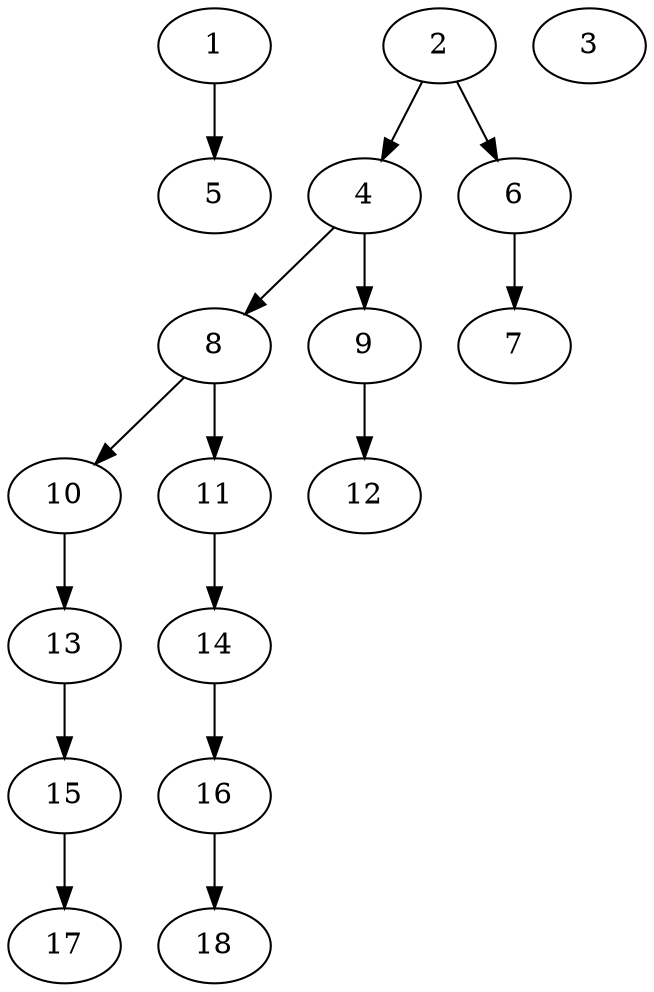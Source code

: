 // DAG (tier=1-easy, mode=compute, n=18, ccr=0.268, fat=0.448, density=0.223, regular=0.701, jump=0.092, mindata=262144, maxdata=2097152)
// DAG automatically generated by daggen at Sun Aug 24 16:33:32 2025
// /home/ermia/Project/Environments/daggen/bin/daggen --dot --ccr 0.268 --fat 0.448 --regular 0.701 --density 0.223 --jump 0.092 --mindata 262144 --maxdata 2097152 -n 18 
digraph G {
  1 [size="998272995136897024", alpha="0.03", expect_size="499136497568448512"]
  1 -> 5 [size ="7990786654208"]
  2 [size="349675483958345728", alpha="0.12", expect_size="174837741979172864"]
  2 -> 4 [size ="3970697265152"]
  2 -> 6 [size ="3970697265152"]
  3 [size="4818659883316007", alpha="0.10", expect_size="2409329941658003"]
  4 [size="1225317796544512000", alpha="0.04", expect_size="612658898272256000"]
  4 -> 8 [size ="9160569651200"]
  4 -> 9 [size ="9160569651200"]
  5 [size="210935434808718", alpha="0.00", expect_size="105467717404359"]
  6 [size="8010756817615323136", alpha="0.05", expect_size="4005378408807661568"]
  6 -> 7 [size ="32028678422528"]
  7 [size="180599732664532992", alpha="0.02", expect_size="90299866332266496"]
  8 [size="417334225601342", alpha="0.09", expect_size="208667112800671"]
  8 -> 10 [size ="811354554368"]
  8 -> 11 [size ="811354554368"]
  9 [size="1987002585632196", alpha="0.10", expect_size="993501292816098"]
  9 -> 12 [size ="4028620603392"]
  10 [size="1650858009676425", alpha="0.05", expect_size="825429004838212"]
  10 -> 13 [size ="32886698803200"]
  11 [size="2003121094723877", alpha="0.11", expect_size="1001560547361938"]
  11 -> 14 [size ="1529486508032"]
  12 [size="10734234433416300", alpha="0.07", expect_size="5367117216708150"]
  13 [size="237774892433408000", alpha="0.03", expect_size="118887446216704000"]
  13 -> 15 [size ="3070440243200"]
  14 [size="4667242141955653632", alpha="0.19", expect_size="2333621070977826816"]
  14 -> 16 [size ="22342419873792"]
  15 [size="402444191965118464", alpha="0.06", expect_size="201222095982559232"]
  15 -> 17 [size ="4360742371328"]
  16 [size="602922811392000000", alpha="0.11", expect_size="301461405696000000"]
  16 -> 18 [size ="5709496320000"]
  17 [size="706156610353238", alpha="0.17", expect_size="353078305176619"]
  18 [size="15445508323520", alpha="0.03", expect_size="7722754161760"]
}